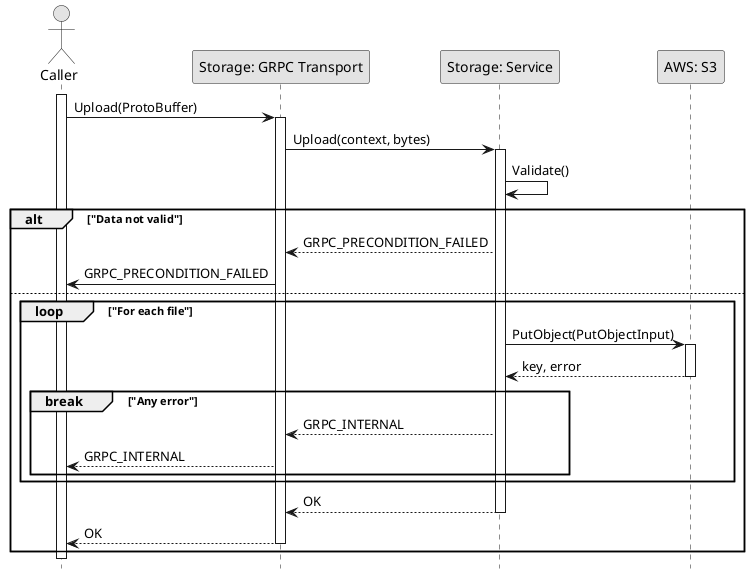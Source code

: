 @startuml Upload

skinparam Monochrome true
skinparam Shadowing false
hide footbox

actor Caller
participant "Storage: GRPC Transport" as StorageGRPCTransport
participant "Storage: Service" as StorageService
participant "AWS: S3" as AWSS3

activate Caller

Caller->StorageGRPCTransport: Upload(ProtoBuffer)
activate StorageGRPCTransport
StorageGRPCTransport->StorageService: Upload(context, bytes)
activate StorageService
StorageService->StorageService: Validate()

alt "Data not valid"
    StorageService-->StorageGRPCTransport: GRPC_PRECONDITION_FAILED
    StorageGRPCTransport->Caller: GRPC_PRECONDITION_FAILED
else
    loop "For each file"
        StorageService->AWSS3: PutObject(PutObjectInput)
        activate AWSS3
        AWSS3-->StorageService: key, error
        deactivate AWSS3

        break "Any error"
            StorageService-->StorageGRPCTransport: GRPC_INTERNAL
            StorageGRPCTransport-->Caller: GRPC_INTERNAL
        end
    end
    StorageService-->StorageGRPCTransport: OK
    deactivate StorageService
    StorageGRPCTransport-->Caller: OK
    deactivate StorageGRPCTransport
end

deactivate Caller

@enduml